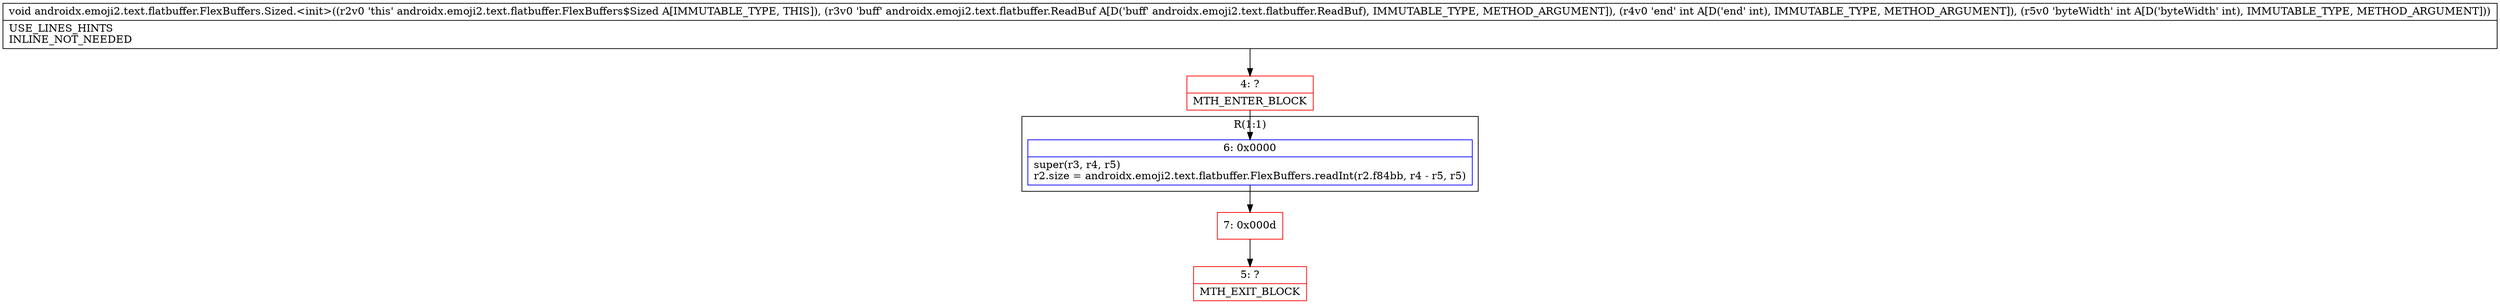 digraph "CFG forandroidx.emoji2.text.flatbuffer.FlexBuffers.Sized.\<init\>(Landroidx\/emoji2\/text\/flatbuffer\/ReadBuf;II)V" {
subgraph cluster_Region_387344532 {
label = "R(1:1)";
node [shape=record,color=blue];
Node_6 [shape=record,label="{6\:\ 0x0000|super(r3, r4, r5)\lr2.size = androidx.emoji2.text.flatbuffer.FlexBuffers.readInt(r2.f84bb, r4 \- r5, r5)\l}"];
}
Node_4 [shape=record,color=red,label="{4\:\ ?|MTH_ENTER_BLOCK\l}"];
Node_7 [shape=record,color=red,label="{7\:\ 0x000d}"];
Node_5 [shape=record,color=red,label="{5\:\ ?|MTH_EXIT_BLOCK\l}"];
MethodNode[shape=record,label="{void androidx.emoji2.text.flatbuffer.FlexBuffers.Sized.\<init\>((r2v0 'this' androidx.emoji2.text.flatbuffer.FlexBuffers$Sized A[IMMUTABLE_TYPE, THIS]), (r3v0 'buff' androidx.emoji2.text.flatbuffer.ReadBuf A[D('buff' androidx.emoji2.text.flatbuffer.ReadBuf), IMMUTABLE_TYPE, METHOD_ARGUMENT]), (r4v0 'end' int A[D('end' int), IMMUTABLE_TYPE, METHOD_ARGUMENT]), (r5v0 'byteWidth' int A[D('byteWidth' int), IMMUTABLE_TYPE, METHOD_ARGUMENT]))  | USE_LINES_HINTS\lINLINE_NOT_NEEDED\l}"];
MethodNode -> Node_4;Node_6 -> Node_7;
Node_4 -> Node_6;
Node_7 -> Node_5;
}

